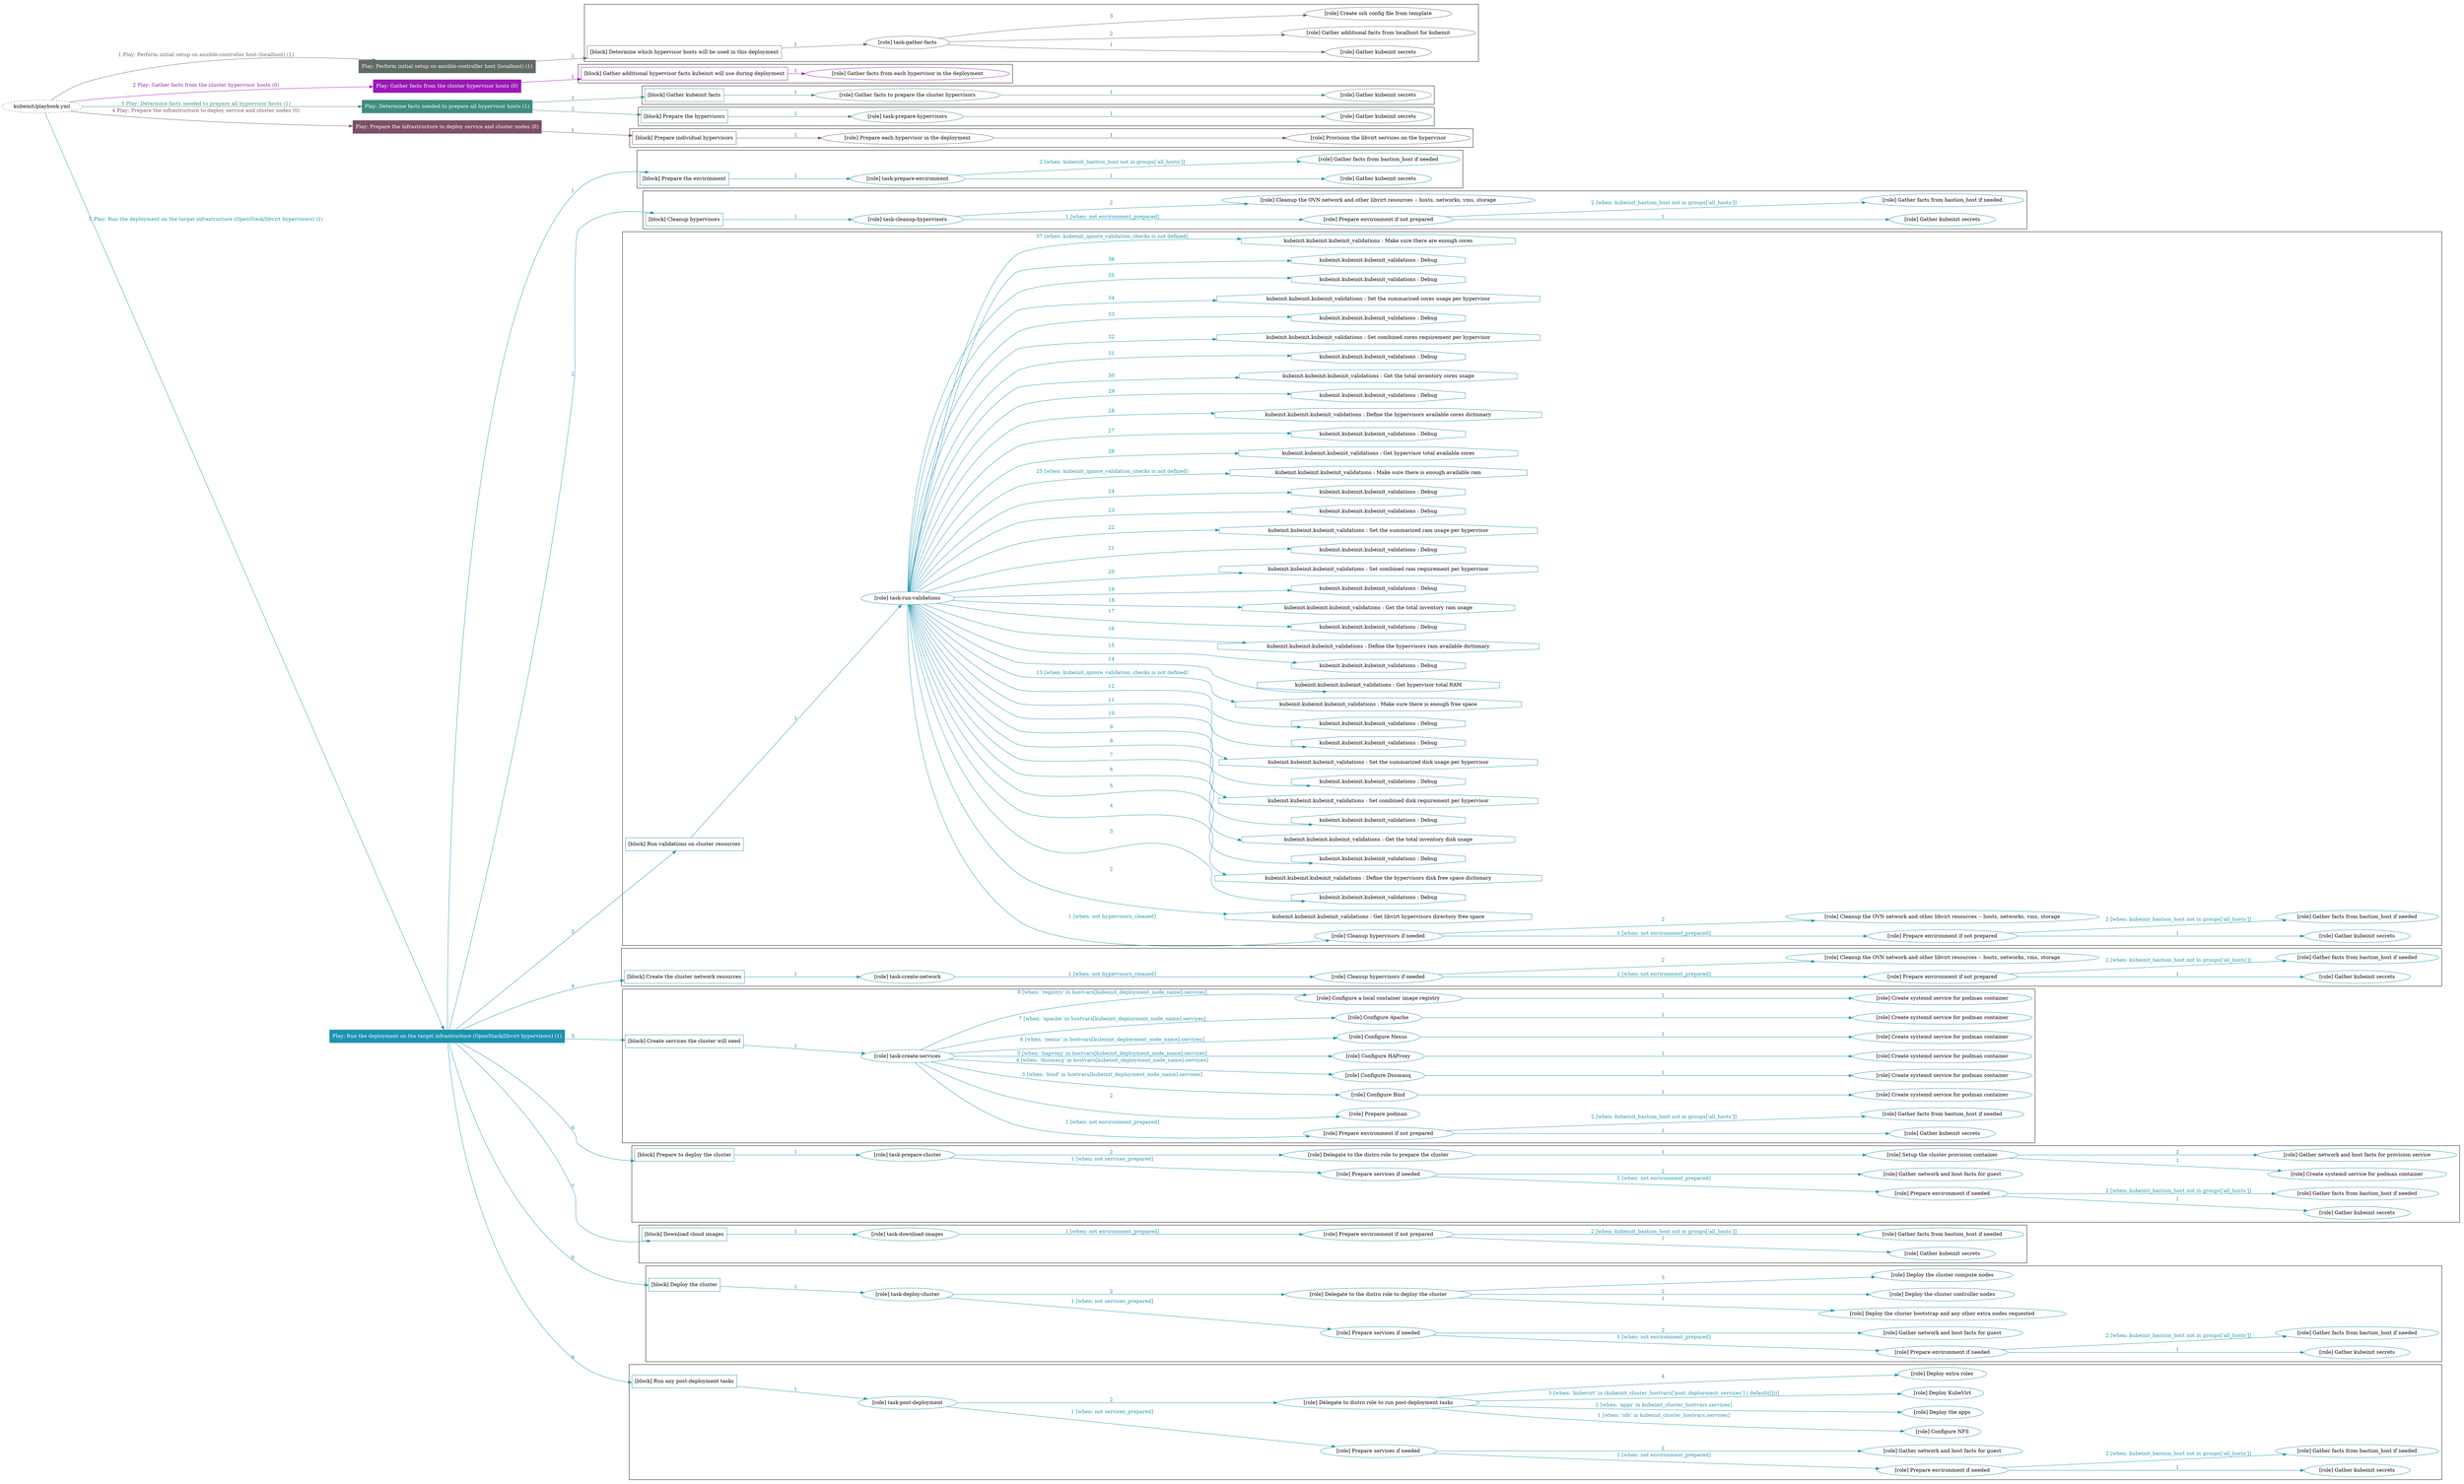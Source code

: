 digraph {
	graph [concentrate=true ordering=in rankdir=LR ratio=fill]
	edge [esep=5 sep=10]
	"kubeinit/playbook.yml" [URL="/home/runner/work/kubeinit/kubeinit/kubeinit/playbook.yml" id=playbook_971910e2 style=dotted]
	"kubeinit/playbook.yml" -> play_9f744ca4 [label="1 Play: Perform initial setup on ansible-controller host (localhost) (1)" color="#616b65" fontcolor="#616b65" id=edge_play_9f744ca4 labeltooltip="1 Play: Perform initial setup on ansible-controller host (localhost) (1)" tooltip="1 Play: Perform initial setup on ansible-controller host (localhost) (1)"]
	subgraph "Play: Perform initial setup on ansible-controller host (localhost) (1)" {
		play_9f744ca4 [label="Play: Perform initial setup on ansible-controller host (localhost) (1)" URL="/home/runner/work/kubeinit/kubeinit/kubeinit/playbook.yml" color="#616b65" fontcolor="#ffffff" id=play_9f744ca4 shape=box style=filled tooltip=localhost]
		play_9f744ca4 -> block_dea011ae [label=1 color="#616b65" fontcolor="#616b65" id=edge_block_dea011ae labeltooltip=1 tooltip=1]
		subgraph cluster_block_dea011ae {
			block_dea011ae [label="[block] Determine which hypervisor hosts will be used in this deployment" URL="/home/runner/work/kubeinit/kubeinit/kubeinit/playbook.yml" color="#616b65" id=block_dea011ae labeltooltip="Determine which hypervisor hosts will be used in this deployment" shape=box tooltip="Determine which hypervisor hosts will be used in this deployment"]
			block_dea011ae -> role_3c1241cf [label="1 " color="#616b65" fontcolor="#616b65" id=edge_role_3c1241cf labeltooltip="1 " tooltip="1 "]
			subgraph "task-gather-facts" {
				role_3c1241cf [label="[role] task-gather-facts" URL="/home/runner/work/kubeinit/kubeinit/kubeinit/playbook.yml" color="#616b65" id=role_3c1241cf tooltip="task-gather-facts"]
				role_3c1241cf -> role_b017fd78 [label="1 " color="#616b65" fontcolor="#616b65" id=edge_role_b017fd78 labeltooltip="1 " tooltip="1 "]
				subgraph "Gather kubeinit secrets" {
					role_b017fd78 [label="[role] Gather kubeinit secrets" URL="/home/runner/.ansible/collections/ansible_collections/kubeinit/kubeinit/roles/kubeinit_prepare/tasks/build_hypervisors_group.yml" color="#616b65" id=role_b017fd78 tooltip="Gather kubeinit secrets"]
				}
				role_3c1241cf -> role_c71820be [label="2 " color="#616b65" fontcolor="#616b65" id=edge_role_c71820be labeltooltip="2 " tooltip="2 "]
				subgraph "Gather additional facts from localhost for kubeinit" {
					role_c71820be [label="[role] Gather additional facts from localhost for kubeinit" URL="/home/runner/.ansible/collections/ansible_collections/kubeinit/kubeinit/roles/kubeinit_prepare/tasks/build_hypervisors_group.yml" color="#616b65" id=role_c71820be tooltip="Gather additional facts from localhost for kubeinit"]
				}
				role_3c1241cf -> role_50d0cf28 [label="3 " color="#616b65" fontcolor="#616b65" id=edge_role_50d0cf28 labeltooltip="3 " tooltip="3 "]
				subgraph "Create ssh config file from template" {
					role_50d0cf28 [label="[role] Create ssh config file from template" URL="/home/runner/.ansible/collections/ansible_collections/kubeinit/kubeinit/roles/kubeinit_prepare/tasks/build_hypervisors_group.yml" color="#616b65" id=role_50d0cf28 tooltip="Create ssh config file from template"]
				}
			}
		}
	}
	"kubeinit/playbook.yml" -> play_355290b5 [label="2 Play: Gather facts from the cluster hypervisor hosts (0)" color="#9b18b4" fontcolor="#9b18b4" id=edge_play_355290b5 labeltooltip="2 Play: Gather facts from the cluster hypervisor hosts (0)" tooltip="2 Play: Gather facts from the cluster hypervisor hosts (0)"]
	subgraph "Play: Gather facts from the cluster hypervisor hosts (0)" {
		play_355290b5 [label="Play: Gather facts from the cluster hypervisor hosts (0)" URL="/home/runner/work/kubeinit/kubeinit/kubeinit/playbook.yml" color="#9b18b4" fontcolor="#ffffff" id=play_355290b5 shape=box style=filled tooltip="Play: Gather facts from the cluster hypervisor hosts (0)"]
		play_355290b5 -> block_226b5411 [label=1 color="#9b18b4" fontcolor="#9b18b4" id=edge_block_226b5411 labeltooltip=1 tooltip=1]
		subgraph cluster_block_226b5411 {
			block_226b5411 [label="[block] Gather additional hypervisor facts kubeinit will use during deployment" URL="/home/runner/work/kubeinit/kubeinit/kubeinit/playbook.yml" color="#9b18b4" id=block_226b5411 labeltooltip="Gather additional hypervisor facts kubeinit will use during deployment" shape=box tooltip="Gather additional hypervisor facts kubeinit will use during deployment"]
			block_226b5411 -> role_116dbbf8 [label="1 " color="#9b18b4" fontcolor="#9b18b4" id=edge_role_116dbbf8 labeltooltip="1 " tooltip="1 "]
			subgraph "Gather facts from each hypervisor in the deployment" {
				role_116dbbf8 [label="[role] Gather facts from each hypervisor in the deployment" URL="/home/runner/work/kubeinit/kubeinit/kubeinit/playbook.yml" color="#9b18b4" id=role_116dbbf8 tooltip="Gather facts from each hypervisor in the deployment"]
			}
		}
	}
	"kubeinit/playbook.yml" -> play_7f86faa2 [label="3 Play: Determine facts needed to prepare all hypervisor hosts (1)" color="#408c81" fontcolor="#408c81" id=edge_play_7f86faa2 labeltooltip="3 Play: Determine facts needed to prepare all hypervisor hosts (1)" tooltip="3 Play: Determine facts needed to prepare all hypervisor hosts (1)"]
	subgraph "Play: Determine facts needed to prepare all hypervisor hosts (1)" {
		play_7f86faa2 [label="Play: Determine facts needed to prepare all hypervisor hosts (1)" URL="/home/runner/work/kubeinit/kubeinit/kubeinit/playbook.yml" color="#408c81" fontcolor="#ffffff" id=play_7f86faa2 shape=box style=filled tooltip=localhost]
		play_7f86faa2 -> block_956fb725 [label=1 color="#408c81" fontcolor="#408c81" id=edge_block_956fb725 labeltooltip=1 tooltip=1]
		subgraph cluster_block_956fb725 {
			block_956fb725 [label="[block] Gather kubeinit facts" URL="/home/runner/work/kubeinit/kubeinit/kubeinit/playbook.yml" color="#408c81" id=block_956fb725 labeltooltip="Gather kubeinit facts" shape=box tooltip="Gather kubeinit facts"]
			block_956fb725 -> role_0add8b91 [label="1 " color="#408c81" fontcolor="#408c81" id=edge_role_0add8b91 labeltooltip="1 " tooltip="1 "]
			subgraph "Gather facts to prepare the cluster hypervisors" {
				role_0add8b91 [label="[role] Gather facts to prepare the cluster hypervisors" URL="/home/runner/work/kubeinit/kubeinit/kubeinit/playbook.yml" color="#408c81" id=role_0add8b91 tooltip="Gather facts to prepare the cluster hypervisors"]
				role_0add8b91 -> role_075a7d5c [label="1 " color="#408c81" fontcolor="#408c81" id=edge_role_075a7d5c labeltooltip="1 " tooltip="1 "]
				subgraph "Gather kubeinit secrets" {
					role_075a7d5c [label="[role] Gather kubeinit secrets" URL="/home/runner/.ansible/collections/ansible_collections/kubeinit/kubeinit/roles/kubeinit_prepare/tasks/gather_kubeinit_facts.yml" color="#408c81" id=role_075a7d5c tooltip="Gather kubeinit secrets"]
				}
			}
		}
		play_7f86faa2 -> block_c7a5db1d [label=2 color="#408c81" fontcolor="#408c81" id=edge_block_c7a5db1d labeltooltip=2 tooltip=2]
		subgraph cluster_block_c7a5db1d {
			block_c7a5db1d [label="[block] Prepare the hypervisors" URL="/home/runner/work/kubeinit/kubeinit/kubeinit/playbook.yml" color="#408c81" id=block_c7a5db1d labeltooltip="Prepare the hypervisors" shape=box tooltip="Prepare the hypervisors"]
			block_c7a5db1d -> role_87c4e64c [label="1 " color="#408c81" fontcolor="#408c81" id=edge_role_87c4e64c labeltooltip="1 " tooltip="1 "]
			subgraph "task-prepare-hypervisors" {
				role_87c4e64c [label="[role] task-prepare-hypervisors" URL="/home/runner/work/kubeinit/kubeinit/kubeinit/playbook.yml" color="#408c81" id=role_87c4e64c tooltip="task-prepare-hypervisors"]
				role_87c4e64c -> role_22c9defc [label="1 " color="#408c81" fontcolor="#408c81" id=edge_role_22c9defc labeltooltip="1 " tooltip="1 "]
				subgraph "Gather kubeinit secrets" {
					role_22c9defc [label="[role] Gather kubeinit secrets" URL="/home/runner/.ansible/collections/ansible_collections/kubeinit/kubeinit/roles/kubeinit_prepare/tasks/gather_kubeinit_facts.yml" color="#408c81" id=role_22c9defc tooltip="Gather kubeinit secrets"]
				}
			}
		}
	}
	"kubeinit/playbook.yml" -> play_8d39627d [label="4 Play: Prepare the infrastructure to deploy service and cluster nodes (0)" color="#7d4f66" fontcolor="#7d4f66" id=edge_play_8d39627d labeltooltip="4 Play: Prepare the infrastructure to deploy service and cluster nodes (0)" tooltip="4 Play: Prepare the infrastructure to deploy service and cluster nodes (0)"]
	subgraph "Play: Prepare the infrastructure to deploy service and cluster nodes (0)" {
		play_8d39627d [label="Play: Prepare the infrastructure to deploy service and cluster nodes (0)" URL="/home/runner/work/kubeinit/kubeinit/kubeinit/playbook.yml" color="#7d4f66" fontcolor="#ffffff" id=play_8d39627d shape=box style=filled tooltip="Play: Prepare the infrastructure to deploy service and cluster nodes (0)"]
		play_8d39627d -> block_af4c6fa8 [label=1 color="#7d4f66" fontcolor="#7d4f66" id=edge_block_af4c6fa8 labeltooltip=1 tooltip=1]
		subgraph cluster_block_af4c6fa8 {
			block_af4c6fa8 [label="[block] Prepare individual hypervisors" URL="/home/runner/work/kubeinit/kubeinit/kubeinit/playbook.yml" color="#7d4f66" id=block_af4c6fa8 labeltooltip="Prepare individual hypervisors" shape=box tooltip="Prepare individual hypervisors"]
			block_af4c6fa8 -> role_40fb2cfb [label="1 " color="#7d4f66" fontcolor="#7d4f66" id=edge_role_40fb2cfb labeltooltip="1 " tooltip="1 "]
			subgraph "Prepare each hypervisor in the deployment" {
				role_40fb2cfb [label="[role] Prepare each hypervisor in the deployment" URL="/home/runner/work/kubeinit/kubeinit/kubeinit/playbook.yml" color="#7d4f66" id=role_40fb2cfb tooltip="Prepare each hypervisor in the deployment"]
				role_40fb2cfb -> role_057847b6 [label="1 " color="#7d4f66" fontcolor="#7d4f66" id=edge_role_057847b6 labeltooltip="1 " tooltip="1 "]
				subgraph "Provision the libvirt services on the hypervisor" {
					role_057847b6 [label="[role] Provision the libvirt services on the hypervisor" URL="/home/runner/.ansible/collections/ansible_collections/kubeinit/kubeinit/roles/kubeinit_prepare/tasks/prepare_hypervisor.yml" color="#7d4f66" id=role_057847b6 tooltip="Provision the libvirt services on the hypervisor"]
				}
			}
		}
	}
	"kubeinit/playbook.yml" -> play_e654eb46 [label="5 Play: Run the deployment on the target infrastructure (OpenStack/libvirt hypervisors) (1)" color="#1d93af" fontcolor="#1d93af" id=edge_play_e654eb46 labeltooltip="5 Play: Run the deployment on the target infrastructure (OpenStack/libvirt hypervisors) (1)" tooltip="5 Play: Run the deployment on the target infrastructure (OpenStack/libvirt hypervisors) (1)"]
	subgraph "Play: Run the deployment on the target infrastructure (OpenStack/libvirt hypervisors) (1)" {
		play_e654eb46 [label="Play: Run the deployment on the target infrastructure (OpenStack/libvirt hypervisors) (1)" URL="/home/runner/work/kubeinit/kubeinit/kubeinit/playbook.yml" color="#1d93af" fontcolor="#ffffff" id=play_e654eb46 shape=box style=filled tooltip=localhost]
		play_e654eb46 -> block_99af42b8 [label=1 color="#1d93af" fontcolor="#1d93af" id=edge_block_99af42b8 labeltooltip=1 tooltip=1]
		subgraph cluster_block_99af42b8 {
			block_99af42b8 [label="[block] Prepare the environment" URL="/home/runner/work/kubeinit/kubeinit/kubeinit/playbook.yml" color="#1d93af" id=block_99af42b8 labeltooltip="Prepare the environment" shape=box tooltip="Prepare the environment"]
			block_99af42b8 -> role_9234f3ea [label="1 " color="#1d93af" fontcolor="#1d93af" id=edge_role_9234f3ea labeltooltip="1 " tooltip="1 "]
			subgraph "task-prepare-environment" {
				role_9234f3ea [label="[role] task-prepare-environment" URL="/home/runner/work/kubeinit/kubeinit/kubeinit/playbook.yml" color="#1d93af" id=role_9234f3ea tooltip="task-prepare-environment"]
				role_9234f3ea -> role_4f71eb3b [label="1 " color="#1d93af" fontcolor="#1d93af" id=edge_role_4f71eb3b labeltooltip="1 " tooltip="1 "]
				subgraph "Gather kubeinit secrets" {
					role_4f71eb3b [label="[role] Gather kubeinit secrets" URL="/home/runner/.ansible/collections/ansible_collections/kubeinit/kubeinit/roles/kubeinit_prepare/tasks/gather_kubeinit_facts.yml" color="#1d93af" id=role_4f71eb3b tooltip="Gather kubeinit secrets"]
				}
				role_9234f3ea -> role_88430919 [label="2 [when: kubeinit_bastion_host not in groups['all_hosts']]" color="#1d93af" fontcolor="#1d93af" id=edge_role_88430919 labeltooltip="2 [when: kubeinit_bastion_host not in groups['all_hosts']]" tooltip="2 [when: kubeinit_bastion_host not in groups['all_hosts']]"]
				subgraph "Gather facts from bastion_host if needed" {
					role_88430919 [label="[role] Gather facts from bastion_host if needed" URL="/home/runner/.ansible/collections/ansible_collections/kubeinit/kubeinit/roles/kubeinit_prepare/tasks/main.yml" color="#1d93af" id=role_88430919 tooltip="Gather facts from bastion_host if needed"]
				}
			}
		}
		play_e654eb46 -> block_5394e2a5 [label=2 color="#1d93af" fontcolor="#1d93af" id=edge_block_5394e2a5 labeltooltip=2 tooltip=2]
		subgraph cluster_block_5394e2a5 {
			block_5394e2a5 [label="[block] Cleanup hypervisors" URL="/home/runner/work/kubeinit/kubeinit/kubeinit/playbook.yml" color="#1d93af" id=block_5394e2a5 labeltooltip="Cleanup hypervisors" shape=box tooltip="Cleanup hypervisors"]
			block_5394e2a5 -> role_c078bf52 [label="1 " color="#1d93af" fontcolor="#1d93af" id=edge_role_c078bf52 labeltooltip="1 " tooltip="1 "]
			subgraph "task-cleanup-hypervisors" {
				role_c078bf52 [label="[role] task-cleanup-hypervisors" URL="/home/runner/work/kubeinit/kubeinit/kubeinit/playbook.yml" color="#1d93af" id=role_c078bf52 tooltip="task-cleanup-hypervisors"]
				role_c078bf52 -> role_49fa8ac7 [label="1 [when: not environment_prepared]" color="#1d93af" fontcolor="#1d93af" id=edge_role_49fa8ac7 labeltooltip="1 [when: not environment_prepared]" tooltip="1 [when: not environment_prepared]"]
				subgraph "Prepare environment if not prepared" {
					role_49fa8ac7 [label="[role] Prepare environment if not prepared" URL="/home/runner/.ansible/collections/ansible_collections/kubeinit/kubeinit/roles/kubeinit_libvirt/tasks/cleanup_hypervisors.yml" color="#1d93af" id=role_49fa8ac7 tooltip="Prepare environment if not prepared"]
					role_49fa8ac7 -> role_d9f81540 [label="1 " color="#1d93af" fontcolor="#1d93af" id=edge_role_d9f81540 labeltooltip="1 " tooltip="1 "]
					subgraph "Gather kubeinit secrets" {
						role_d9f81540 [label="[role] Gather kubeinit secrets" URL="/home/runner/.ansible/collections/ansible_collections/kubeinit/kubeinit/roles/kubeinit_prepare/tasks/gather_kubeinit_facts.yml" color="#1d93af" id=role_d9f81540 tooltip="Gather kubeinit secrets"]
					}
					role_49fa8ac7 -> role_03c59b72 [label="2 [when: kubeinit_bastion_host not in groups['all_hosts']]" color="#1d93af" fontcolor="#1d93af" id=edge_role_03c59b72 labeltooltip="2 [when: kubeinit_bastion_host not in groups['all_hosts']]" tooltip="2 [when: kubeinit_bastion_host not in groups['all_hosts']]"]
					subgraph "Gather facts from bastion_host if needed" {
						role_03c59b72 [label="[role] Gather facts from bastion_host if needed" URL="/home/runner/.ansible/collections/ansible_collections/kubeinit/kubeinit/roles/kubeinit_prepare/tasks/main.yml" color="#1d93af" id=role_03c59b72 tooltip="Gather facts from bastion_host if needed"]
					}
				}
				role_c078bf52 -> role_2171ac2f [label="2 " color="#1d93af" fontcolor="#1d93af" id=edge_role_2171ac2f labeltooltip="2 " tooltip="2 "]
				subgraph "Cleanup the OVN network and other libvirt resources -- hosts, networks, vms, storage" {
					role_2171ac2f [label="[role] Cleanup the OVN network and other libvirt resources -- hosts, networks, vms, storage" URL="/home/runner/.ansible/collections/ansible_collections/kubeinit/kubeinit/roles/kubeinit_libvirt/tasks/cleanup_hypervisors.yml" color="#1d93af" id=role_2171ac2f tooltip="Cleanup the OVN network and other libvirt resources -- hosts, networks, vms, storage"]
				}
			}
		}
		play_e654eb46 -> block_38b7f2a6 [label=3 color="#1d93af" fontcolor="#1d93af" id=edge_block_38b7f2a6 labeltooltip=3 tooltip=3]
		subgraph cluster_block_38b7f2a6 {
			block_38b7f2a6 [label="[block] Run validations on cluster resources" URL="/home/runner/work/kubeinit/kubeinit/kubeinit/playbook.yml" color="#1d93af" id=block_38b7f2a6 labeltooltip="Run validations on cluster resources" shape=box tooltip="Run validations on cluster resources"]
			block_38b7f2a6 -> role_ac0438de [label="1 " color="#1d93af" fontcolor="#1d93af" id=edge_role_ac0438de labeltooltip="1 " tooltip="1 "]
			subgraph "task-run-validations" {
				role_ac0438de [label="[role] task-run-validations" URL="/home/runner/work/kubeinit/kubeinit/kubeinit/playbook.yml" color="#1d93af" id=role_ac0438de tooltip="task-run-validations"]
				role_ac0438de -> role_a5c81bff [label="1 [when: not hypervisors_cleaned]" color="#1d93af" fontcolor="#1d93af" id=edge_role_a5c81bff labeltooltip="1 [when: not hypervisors_cleaned]" tooltip="1 [when: not hypervisors_cleaned]"]
				subgraph "Cleanup hypervisors if needed" {
					role_a5c81bff [label="[role] Cleanup hypervisors if needed" URL="/home/runner/.ansible/collections/ansible_collections/kubeinit/kubeinit/roles/kubeinit_validations/tasks/main.yml" color="#1d93af" id=role_a5c81bff tooltip="Cleanup hypervisors if needed"]
					role_a5c81bff -> role_af2a8354 [label="1 [when: not environment_prepared]" color="#1d93af" fontcolor="#1d93af" id=edge_role_af2a8354 labeltooltip="1 [when: not environment_prepared]" tooltip="1 [when: not environment_prepared]"]
					subgraph "Prepare environment if not prepared" {
						role_af2a8354 [label="[role] Prepare environment if not prepared" URL="/home/runner/.ansible/collections/ansible_collections/kubeinit/kubeinit/roles/kubeinit_libvirt/tasks/cleanup_hypervisors.yml" color="#1d93af" id=role_af2a8354 tooltip="Prepare environment if not prepared"]
						role_af2a8354 -> role_44871829 [label="1 " color="#1d93af" fontcolor="#1d93af" id=edge_role_44871829 labeltooltip="1 " tooltip="1 "]
						subgraph "Gather kubeinit secrets" {
							role_44871829 [label="[role] Gather kubeinit secrets" URL="/home/runner/.ansible/collections/ansible_collections/kubeinit/kubeinit/roles/kubeinit_prepare/tasks/gather_kubeinit_facts.yml" color="#1d93af" id=role_44871829 tooltip="Gather kubeinit secrets"]
						}
						role_af2a8354 -> role_06be380e [label="2 [when: kubeinit_bastion_host not in groups['all_hosts']]" color="#1d93af" fontcolor="#1d93af" id=edge_role_06be380e labeltooltip="2 [when: kubeinit_bastion_host not in groups['all_hosts']]" tooltip="2 [when: kubeinit_bastion_host not in groups['all_hosts']]"]
						subgraph "Gather facts from bastion_host if needed" {
							role_06be380e [label="[role] Gather facts from bastion_host if needed" URL="/home/runner/.ansible/collections/ansible_collections/kubeinit/kubeinit/roles/kubeinit_prepare/tasks/main.yml" color="#1d93af" id=role_06be380e tooltip="Gather facts from bastion_host if needed"]
						}
					}
					role_a5c81bff -> role_871b4a11 [label="2 " color="#1d93af" fontcolor="#1d93af" id=edge_role_871b4a11 labeltooltip="2 " tooltip="2 "]
					subgraph "Cleanup the OVN network and other libvirt resources -- hosts, networks, vms, storage" {
						role_871b4a11 [label="[role] Cleanup the OVN network and other libvirt resources -- hosts, networks, vms, storage" URL="/home/runner/.ansible/collections/ansible_collections/kubeinit/kubeinit/roles/kubeinit_libvirt/tasks/cleanup_hypervisors.yml" color="#1d93af" id=role_871b4a11 tooltip="Cleanup the OVN network and other libvirt resources -- hosts, networks, vms, storage"]
					}
				}
				task_26871525 [label="kubeinit.kubeinit.kubeinit_validations : Get libvirt hypervisors directory free space" URL="/home/runner/.ansible/collections/ansible_collections/kubeinit/kubeinit/roles/kubeinit_validations/tasks/10_libvirt_free_space.yml" color="#1d93af" id=task_26871525 shape=octagon tooltip="kubeinit.kubeinit.kubeinit_validations : Get libvirt hypervisors directory free space"]
				role_ac0438de -> task_26871525 [label="2 " color="#1d93af" fontcolor="#1d93af" id=edge_task_26871525 labeltooltip="2 " tooltip="2 "]
				task_28dc6609 [label="kubeinit.kubeinit.kubeinit_validations : Debug" URL="/home/runner/.ansible/collections/ansible_collections/kubeinit/kubeinit/roles/kubeinit_validations/tasks/10_libvirt_free_space.yml" color="#1d93af" id=task_28dc6609 shape=octagon tooltip="kubeinit.kubeinit.kubeinit_validations : Debug"]
				role_ac0438de -> task_28dc6609 [label="3 " color="#1d93af" fontcolor="#1d93af" id=edge_task_28dc6609 labeltooltip="3 " tooltip="3 "]
				task_1f42707b [label="kubeinit.kubeinit.kubeinit_validations : Define the hypervisors disk free space dictionary" URL="/home/runner/.ansible/collections/ansible_collections/kubeinit/kubeinit/roles/kubeinit_validations/tasks/10_libvirt_free_space.yml" color="#1d93af" id=task_1f42707b shape=octagon tooltip="kubeinit.kubeinit.kubeinit_validations : Define the hypervisors disk free space dictionary"]
				role_ac0438de -> task_1f42707b [label="4 " color="#1d93af" fontcolor="#1d93af" id=edge_task_1f42707b labeltooltip="4 " tooltip="4 "]
				task_bd417d05 [label="kubeinit.kubeinit.kubeinit_validations : Debug" URL="/home/runner/.ansible/collections/ansible_collections/kubeinit/kubeinit/roles/kubeinit_validations/tasks/10_libvirt_free_space.yml" color="#1d93af" id=task_bd417d05 shape=octagon tooltip="kubeinit.kubeinit.kubeinit_validations : Debug"]
				role_ac0438de -> task_bd417d05 [label="5 " color="#1d93af" fontcolor="#1d93af" id=edge_task_bd417d05 labeltooltip="5 " tooltip="5 "]
				task_3c77c1d6 [label="kubeinit.kubeinit.kubeinit_validations : Get the total inventory disk usage" URL="/home/runner/.ansible/collections/ansible_collections/kubeinit/kubeinit/roles/kubeinit_validations/tasks/10_libvirt_free_space.yml" color="#1d93af" id=task_3c77c1d6 shape=octagon tooltip="kubeinit.kubeinit.kubeinit_validations : Get the total inventory disk usage"]
				role_ac0438de -> task_3c77c1d6 [label="6 " color="#1d93af" fontcolor="#1d93af" id=edge_task_3c77c1d6 labeltooltip="6 " tooltip="6 "]
				task_1407103d [label="kubeinit.kubeinit.kubeinit_validations : Debug" URL="/home/runner/.ansible/collections/ansible_collections/kubeinit/kubeinit/roles/kubeinit_validations/tasks/10_libvirt_free_space.yml" color="#1d93af" id=task_1407103d shape=octagon tooltip="kubeinit.kubeinit.kubeinit_validations : Debug"]
				role_ac0438de -> task_1407103d [label="7 " color="#1d93af" fontcolor="#1d93af" id=edge_task_1407103d labeltooltip="7 " tooltip="7 "]
				task_4144d38b [label="kubeinit.kubeinit.kubeinit_validations : Set combined disk requirement per hypervisor" URL="/home/runner/.ansible/collections/ansible_collections/kubeinit/kubeinit/roles/kubeinit_validations/tasks/10_libvirt_free_space.yml" color="#1d93af" id=task_4144d38b shape=octagon tooltip="kubeinit.kubeinit.kubeinit_validations : Set combined disk requirement per hypervisor"]
				role_ac0438de -> task_4144d38b [label="8 " color="#1d93af" fontcolor="#1d93af" id=edge_task_4144d38b labeltooltip="8 " tooltip="8 "]
				task_b4576a55 [label="kubeinit.kubeinit.kubeinit_validations : Debug" URL="/home/runner/.ansible/collections/ansible_collections/kubeinit/kubeinit/roles/kubeinit_validations/tasks/10_libvirt_free_space.yml" color="#1d93af" id=task_b4576a55 shape=octagon tooltip="kubeinit.kubeinit.kubeinit_validations : Debug"]
				role_ac0438de -> task_b4576a55 [label="9 " color="#1d93af" fontcolor="#1d93af" id=edge_task_b4576a55 labeltooltip="9 " tooltip="9 "]
				task_f8ef5c9a [label="kubeinit.kubeinit.kubeinit_validations : Set the summarized disk usage per hypervisor" URL="/home/runner/.ansible/collections/ansible_collections/kubeinit/kubeinit/roles/kubeinit_validations/tasks/10_libvirt_free_space.yml" color="#1d93af" id=task_f8ef5c9a shape=octagon tooltip="kubeinit.kubeinit.kubeinit_validations : Set the summarized disk usage per hypervisor"]
				role_ac0438de -> task_f8ef5c9a [label="10 " color="#1d93af" fontcolor="#1d93af" id=edge_task_f8ef5c9a labeltooltip="10 " tooltip="10 "]
				task_053948bd [label="kubeinit.kubeinit.kubeinit_validations : Debug" URL="/home/runner/.ansible/collections/ansible_collections/kubeinit/kubeinit/roles/kubeinit_validations/tasks/10_libvirt_free_space.yml" color="#1d93af" id=task_053948bd shape=octagon tooltip="kubeinit.kubeinit.kubeinit_validations : Debug"]
				role_ac0438de -> task_053948bd [label="11 " color="#1d93af" fontcolor="#1d93af" id=edge_task_053948bd labeltooltip="11 " tooltip="11 "]
				task_45915aad [label="kubeinit.kubeinit.kubeinit_validations : Debug" URL="/home/runner/.ansible/collections/ansible_collections/kubeinit/kubeinit/roles/kubeinit_validations/tasks/10_libvirt_free_space.yml" color="#1d93af" id=task_45915aad shape=octagon tooltip="kubeinit.kubeinit.kubeinit_validations : Debug"]
				role_ac0438de -> task_45915aad [label="12 " color="#1d93af" fontcolor="#1d93af" id=edge_task_45915aad labeltooltip="12 " tooltip="12 "]
				task_4d19c6a7 [label="kubeinit.kubeinit.kubeinit_validations : Make sure there is enough free space" URL="/home/runner/.ansible/collections/ansible_collections/kubeinit/kubeinit/roles/kubeinit_validations/tasks/10_libvirt_free_space.yml" color="#1d93af" id=task_4d19c6a7 shape=octagon tooltip="kubeinit.kubeinit.kubeinit_validations : Make sure there is enough free space"]
				role_ac0438de -> task_4d19c6a7 [label="13 [when: kubeinit_ignore_validation_checks is not defined]" color="#1d93af" fontcolor="#1d93af" id=edge_task_4d19c6a7 labeltooltip="13 [when: kubeinit_ignore_validation_checks is not defined]" tooltip="13 [when: kubeinit_ignore_validation_checks is not defined]"]
				task_52aa259b [label="kubeinit.kubeinit.kubeinit_validations : Get hypervisor total RAM" URL="/home/runner/.ansible/collections/ansible_collections/kubeinit/kubeinit/roles/kubeinit_validations/tasks/20_libvirt_available_ram.yml" color="#1d93af" id=task_52aa259b shape=octagon tooltip="kubeinit.kubeinit.kubeinit_validations : Get hypervisor total RAM"]
				role_ac0438de -> task_52aa259b [label="14 " color="#1d93af" fontcolor="#1d93af" id=edge_task_52aa259b labeltooltip="14 " tooltip="14 "]
				task_86e334ca [label="kubeinit.kubeinit.kubeinit_validations : Debug" URL="/home/runner/.ansible/collections/ansible_collections/kubeinit/kubeinit/roles/kubeinit_validations/tasks/20_libvirt_available_ram.yml" color="#1d93af" id=task_86e334ca shape=octagon tooltip="kubeinit.kubeinit.kubeinit_validations : Debug"]
				role_ac0438de -> task_86e334ca [label="15 " color="#1d93af" fontcolor="#1d93af" id=edge_task_86e334ca labeltooltip="15 " tooltip="15 "]
				task_ed01c97e [label="kubeinit.kubeinit.kubeinit_validations : Define the hypervisors ram available dictionary" URL="/home/runner/.ansible/collections/ansible_collections/kubeinit/kubeinit/roles/kubeinit_validations/tasks/20_libvirt_available_ram.yml" color="#1d93af" id=task_ed01c97e shape=octagon tooltip="kubeinit.kubeinit.kubeinit_validations : Define the hypervisors ram available dictionary"]
				role_ac0438de -> task_ed01c97e [label="16 " color="#1d93af" fontcolor="#1d93af" id=edge_task_ed01c97e labeltooltip="16 " tooltip="16 "]
				task_f4e591d9 [label="kubeinit.kubeinit.kubeinit_validations : Debug" URL="/home/runner/.ansible/collections/ansible_collections/kubeinit/kubeinit/roles/kubeinit_validations/tasks/20_libvirt_available_ram.yml" color="#1d93af" id=task_f4e591d9 shape=octagon tooltip="kubeinit.kubeinit.kubeinit_validations : Debug"]
				role_ac0438de -> task_f4e591d9 [label="17 " color="#1d93af" fontcolor="#1d93af" id=edge_task_f4e591d9 labeltooltip="17 " tooltip="17 "]
				task_cce18ded [label="kubeinit.kubeinit.kubeinit_validations : Get the total inventory ram usage" URL="/home/runner/.ansible/collections/ansible_collections/kubeinit/kubeinit/roles/kubeinit_validations/tasks/20_libvirt_available_ram.yml" color="#1d93af" id=task_cce18ded shape=octagon tooltip="kubeinit.kubeinit.kubeinit_validations : Get the total inventory ram usage"]
				role_ac0438de -> task_cce18ded [label="18 " color="#1d93af" fontcolor="#1d93af" id=edge_task_cce18ded labeltooltip="18 " tooltip="18 "]
				task_699f4c21 [label="kubeinit.kubeinit.kubeinit_validations : Debug" URL="/home/runner/.ansible/collections/ansible_collections/kubeinit/kubeinit/roles/kubeinit_validations/tasks/20_libvirt_available_ram.yml" color="#1d93af" id=task_699f4c21 shape=octagon tooltip="kubeinit.kubeinit.kubeinit_validations : Debug"]
				role_ac0438de -> task_699f4c21 [label="19 " color="#1d93af" fontcolor="#1d93af" id=edge_task_699f4c21 labeltooltip="19 " tooltip="19 "]
				task_16cce03d [label="kubeinit.kubeinit.kubeinit_validations : Set combined ram requirement per hypervisor" URL="/home/runner/.ansible/collections/ansible_collections/kubeinit/kubeinit/roles/kubeinit_validations/tasks/20_libvirt_available_ram.yml" color="#1d93af" id=task_16cce03d shape=octagon tooltip="kubeinit.kubeinit.kubeinit_validations : Set combined ram requirement per hypervisor"]
				role_ac0438de -> task_16cce03d [label="20 " color="#1d93af" fontcolor="#1d93af" id=edge_task_16cce03d labeltooltip="20 " tooltip="20 "]
				task_f2b3f841 [label="kubeinit.kubeinit.kubeinit_validations : Debug" URL="/home/runner/.ansible/collections/ansible_collections/kubeinit/kubeinit/roles/kubeinit_validations/tasks/20_libvirt_available_ram.yml" color="#1d93af" id=task_f2b3f841 shape=octagon tooltip="kubeinit.kubeinit.kubeinit_validations : Debug"]
				role_ac0438de -> task_f2b3f841 [label="21 " color="#1d93af" fontcolor="#1d93af" id=edge_task_f2b3f841 labeltooltip="21 " tooltip="21 "]
				task_3e596e80 [label="kubeinit.kubeinit.kubeinit_validations : Set the summarized ram usage per hypervisor" URL="/home/runner/.ansible/collections/ansible_collections/kubeinit/kubeinit/roles/kubeinit_validations/tasks/20_libvirt_available_ram.yml" color="#1d93af" id=task_3e596e80 shape=octagon tooltip="kubeinit.kubeinit.kubeinit_validations : Set the summarized ram usage per hypervisor"]
				role_ac0438de -> task_3e596e80 [label="22 " color="#1d93af" fontcolor="#1d93af" id=edge_task_3e596e80 labeltooltip="22 " tooltip="22 "]
				task_f953595a [label="kubeinit.kubeinit.kubeinit_validations : Debug" URL="/home/runner/.ansible/collections/ansible_collections/kubeinit/kubeinit/roles/kubeinit_validations/tasks/20_libvirt_available_ram.yml" color="#1d93af" id=task_f953595a shape=octagon tooltip="kubeinit.kubeinit.kubeinit_validations : Debug"]
				role_ac0438de -> task_f953595a [label="23 " color="#1d93af" fontcolor="#1d93af" id=edge_task_f953595a labeltooltip="23 " tooltip="23 "]
				task_fe710947 [label="kubeinit.kubeinit.kubeinit_validations : Debug" URL="/home/runner/.ansible/collections/ansible_collections/kubeinit/kubeinit/roles/kubeinit_validations/tasks/20_libvirt_available_ram.yml" color="#1d93af" id=task_fe710947 shape=octagon tooltip="kubeinit.kubeinit.kubeinit_validations : Debug"]
				role_ac0438de -> task_fe710947 [label="24 " color="#1d93af" fontcolor="#1d93af" id=edge_task_fe710947 labeltooltip="24 " tooltip="24 "]
				task_84d49a80 [label="kubeinit.kubeinit.kubeinit_validations : Make sure there is enough available ram" URL="/home/runner/.ansible/collections/ansible_collections/kubeinit/kubeinit/roles/kubeinit_validations/tasks/20_libvirt_available_ram.yml" color="#1d93af" id=task_84d49a80 shape=octagon tooltip="kubeinit.kubeinit.kubeinit_validations : Make sure there is enough available ram"]
				role_ac0438de -> task_84d49a80 [label="25 [when: kubeinit_ignore_validation_checks is not defined]" color="#1d93af" fontcolor="#1d93af" id=edge_task_84d49a80 labeltooltip="25 [when: kubeinit_ignore_validation_checks is not defined]" tooltip="25 [when: kubeinit_ignore_validation_checks is not defined]"]
				task_ad21b3b0 [label="kubeinit.kubeinit.kubeinit_validations : Get hypervisor total available cores" URL="/home/runner/.ansible/collections/ansible_collections/kubeinit/kubeinit/roles/kubeinit_validations/tasks/30_libvirt_check_cpu_cores.yml" color="#1d93af" id=task_ad21b3b0 shape=octagon tooltip="kubeinit.kubeinit.kubeinit_validations : Get hypervisor total available cores"]
				role_ac0438de -> task_ad21b3b0 [label="26 " color="#1d93af" fontcolor="#1d93af" id=edge_task_ad21b3b0 labeltooltip="26 " tooltip="26 "]
				task_33279e2d [label="kubeinit.kubeinit.kubeinit_validations : Debug" URL="/home/runner/.ansible/collections/ansible_collections/kubeinit/kubeinit/roles/kubeinit_validations/tasks/30_libvirt_check_cpu_cores.yml" color="#1d93af" id=task_33279e2d shape=octagon tooltip="kubeinit.kubeinit.kubeinit_validations : Debug"]
				role_ac0438de -> task_33279e2d [label="27 " color="#1d93af" fontcolor="#1d93af" id=edge_task_33279e2d labeltooltip="27 " tooltip="27 "]
				task_439cf3f8 [label="kubeinit.kubeinit.kubeinit_validations : Define the hypervisors available cores dictionary" URL="/home/runner/.ansible/collections/ansible_collections/kubeinit/kubeinit/roles/kubeinit_validations/tasks/30_libvirt_check_cpu_cores.yml" color="#1d93af" id=task_439cf3f8 shape=octagon tooltip="kubeinit.kubeinit.kubeinit_validations : Define the hypervisors available cores dictionary"]
				role_ac0438de -> task_439cf3f8 [label="28 " color="#1d93af" fontcolor="#1d93af" id=edge_task_439cf3f8 labeltooltip="28 " tooltip="28 "]
				task_1dec351f [label="kubeinit.kubeinit.kubeinit_validations : Debug" URL="/home/runner/.ansible/collections/ansible_collections/kubeinit/kubeinit/roles/kubeinit_validations/tasks/30_libvirt_check_cpu_cores.yml" color="#1d93af" id=task_1dec351f shape=octagon tooltip="kubeinit.kubeinit.kubeinit_validations : Debug"]
				role_ac0438de -> task_1dec351f [label="29 " color="#1d93af" fontcolor="#1d93af" id=edge_task_1dec351f labeltooltip="29 " tooltip="29 "]
				task_3365aefc [label="kubeinit.kubeinit.kubeinit_validations : Get the total inventory cores usage" URL="/home/runner/.ansible/collections/ansible_collections/kubeinit/kubeinit/roles/kubeinit_validations/tasks/30_libvirt_check_cpu_cores.yml" color="#1d93af" id=task_3365aefc shape=octagon tooltip="kubeinit.kubeinit.kubeinit_validations : Get the total inventory cores usage"]
				role_ac0438de -> task_3365aefc [label="30 " color="#1d93af" fontcolor="#1d93af" id=edge_task_3365aefc labeltooltip="30 " tooltip="30 "]
				task_81b44df7 [label="kubeinit.kubeinit.kubeinit_validations : Debug" URL="/home/runner/.ansible/collections/ansible_collections/kubeinit/kubeinit/roles/kubeinit_validations/tasks/30_libvirt_check_cpu_cores.yml" color="#1d93af" id=task_81b44df7 shape=octagon tooltip="kubeinit.kubeinit.kubeinit_validations : Debug"]
				role_ac0438de -> task_81b44df7 [label="31 " color="#1d93af" fontcolor="#1d93af" id=edge_task_81b44df7 labeltooltip="31 " tooltip="31 "]
				task_2086254c [label="kubeinit.kubeinit.kubeinit_validations : Set combined cores requirement per hypervisor" URL="/home/runner/.ansible/collections/ansible_collections/kubeinit/kubeinit/roles/kubeinit_validations/tasks/30_libvirt_check_cpu_cores.yml" color="#1d93af" id=task_2086254c shape=octagon tooltip="kubeinit.kubeinit.kubeinit_validations : Set combined cores requirement per hypervisor"]
				role_ac0438de -> task_2086254c [label="32 " color="#1d93af" fontcolor="#1d93af" id=edge_task_2086254c labeltooltip="32 " tooltip="32 "]
				task_1f616284 [label="kubeinit.kubeinit.kubeinit_validations : Debug" URL="/home/runner/.ansible/collections/ansible_collections/kubeinit/kubeinit/roles/kubeinit_validations/tasks/30_libvirt_check_cpu_cores.yml" color="#1d93af" id=task_1f616284 shape=octagon tooltip="kubeinit.kubeinit.kubeinit_validations : Debug"]
				role_ac0438de -> task_1f616284 [label="33 " color="#1d93af" fontcolor="#1d93af" id=edge_task_1f616284 labeltooltip="33 " tooltip="33 "]
				task_cc05618e [label="kubeinit.kubeinit.kubeinit_validations : Set the summarized cores usage per hypervisor" URL="/home/runner/.ansible/collections/ansible_collections/kubeinit/kubeinit/roles/kubeinit_validations/tasks/30_libvirt_check_cpu_cores.yml" color="#1d93af" id=task_cc05618e shape=octagon tooltip="kubeinit.kubeinit.kubeinit_validations : Set the summarized cores usage per hypervisor"]
				role_ac0438de -> task_cc05618e [label="34 " color="#1d93af" fontcolor="#1d93af" id=edge_task_cc05618e labeltooltip="34 " tooltip="34 "]
				task_104168ef [label="kubeinit.kubeinit.kubeinit_validations : Debug" URL="/home/runner/.ansible/collections/ansible_collections/kubeinit/kubeinit/roles/kubeinit_validations/tasks/30_libvirt_check_cpu_cores.yml" color="#1d93af" id=task_104168ef shape=octagon tooltip="kubeinit.kubeinit.kubeinit_validations : Debug"]
				role_ac0438de -> task_104168ef [label="35 " color="#1d93af" fontcolor="#1d93af" id=edge_task_104168ef labeltooltip="35 " tooltip="35 "]
				task_7e0fbd17 [label="kubeinit.kubeinit.kubeinit_validations : Debug" URL="/home/runner/.ansible/collections/ansible_collections/kubeinit/kubeinit/roles/kubeinit_validations/tasks/30_libvirt_check_cpu_cores.yml" color="#1d93af" id=task_7e0fbd17 shape=octagon tooltip="kubeinit.kubeinit.kubeinit_validations : Debug"]
				role_ac0438de -> task_7e0fbd17 [label="36 " color="#1d93af" fontcolor="#1d93af" id=edge_task_7e0fbd17 labeltooltip="36 " tooltip="36 "]
				task_534b8cd5 [label="kubeinit.kubeinit.kubeinit_validations : Make sure there are enough cores" URL="/home/runner/.ansible/collections/ansible_collections/kubeinit/kubeinit/roles/kubeinit_validations/tasks/30_libvirt_check_cpu_cores.yml" color="#1d93af" id=task_534b8cd5 shape=octagon tooltip="kubeinit.kubeinit.kubeinit_validations : Make sure there are enough cores"]
				role_ac0438de -> task_534b8cd5 [label="37 [when: kubeinit_ignore_validation_checks is not defined]" color="#1d93af" fontcolor="#1d93af" id=edge_task_534b8cd5 labeltooltip="37 [when: kubeinit_ignore_validation_checks is not defined]" tooltip="37 [when: kubeinit_ignore_validation_checks is not defined]"]
			}
		}
		play_e654eb46 -> block_d972c0e4 [label=4 color="#1d93af" fontcolor="#1d93af" id=edge_block_d972c0e4 labeltooltip=4 tooltip=4]
		subgraph cluster_block_d972c0e4 {
			block_d972c0e4 [label="[block] Create the cluster network resources" URL="/home/runner/work/kubeinit/kubeinit/kubeinit/playbook.yml" color="#1d93af" id=block_d972c0e4 labeltooltip="Create the cluster network resources" shape=box tooltip="Create the cluster network resources"]
			block_d972c0e4 -> role_2a11a7e2 [label="1 " color="#1d93af" fontcolor="#1d93af" id=edge_role_2a11a7e2 labeltooltip="1 " tooltip="1 "]
			subgraph "task-create-network" {
				role_2a11a7e2 [label="[role] task-create-network" URL="/home/runner/work/kubeinit/kubeinit/kubeinit/playbook.yml" color="#1d93af" id=role_2a11a7e2 tooltip="task-create-network"]
				role_2a11a7e2 -> role_9c578124 [label="1 [when: not hypervisors_cleaned]" color="#1d93af" fontcolor="#1d93af" id=edge_role_9c578124 labeltooltip="1 [when: not hypervisors_cleaned]" tooltip="1 [when: not hypervisors_cleaned]"]
				subgraph "Cleanup hypervisors if needed" {
					role_9c578124 [label="[role] Cleanup hypervisors if needed" URL="/home/runner/.ansible/collections/ansible_collections/kubeinit/kubeinit/roles/kubeinit_libvirt/tasks/create_network.yml" color="#1d93af" id=role_9c578124 tooltip="Cleanup hypervisors if needed"]
					role_9c578124 -> role_3095991f [label="1 [when: not environment_prepared]" color="#1d93af" fontcolor="#1d93af" id=edge_role_3095991f labeltooltip="1 [when: not environment_prepared]" tooltip="1 [when: not environment_prepared]"]
					subgraph "Prepare environment if not prepared" {
						role_3095991f [label="[role] Prepare environment if not prepared" URL="/home/runner/.ansible/collections/ansible_collections/kubeinit/kubeinit/roles/kubeinit_libvirt/tasks/cleanup_hypervisors.yml" color="#1d93af" id=role_3095991f tooltip="Prepare environment if not prepared"]
						role_3095991f -> role_06640555 [label="1 " color="#1d93af" fontcolor="#1d93af" id=edge_role_06640555 labeltooltip="1 " tooltip="1 "]
						subgraph "Gather kubeinit secrets" {
							role_06640555 [label="[role] Gather kubeinit secrets" URL="/home/runner/.ansible/collections/ansible_collections/kubeinit/kubeinit/roles/kubeinit_prepare/tasks/gather_kubeinit_facts.yml" color="#1d93af" id=role_06640555 tooltip="Gather kubeinit secrets"]
						}
						role_3095991f -> role_e1e67119 [label="2 [when: kubeinit_bastion_host not in groups['all_hosts']]" color="#1d93af" fontcolor="#1d93af" id=edge_role_e1e67119 labeltooltip="2 [when: kubeinit_bastion_host not in groups['all_hosts']]" tooltip="2 [when: kubeinit_bastion_host not in groups['all_hosts']]"]
						subgraph "Gather facts from bastion_host if needed" {
							role_e1e67119 [label="[role] Gather facts from bastion_host if needed" URL="/home/runner/.ansible/collections/ansible_collections/kubeinit/kubeinit/roles/kubeinit_prepare/tasks/main.yml" color="#1d93af" id=role_e1e67119 tooltip="Gather facts from bastion_host if needed"]
						}
					}
					role_9c578124 -> role_824e8a09 [label="2 " color="#1d93af" fontcolor="#1d93af" id=edge_role_824e8a09 labeltooltip="2 " tooltip="2 "]
					subgraph "Cleanup the OVN network and other libvirt resources -- hosts, networks, vms, storage" {
						role_824e8a09 [label="[role] Cleanup the OVN network and other libvirt resources -- hosts, networks, vms, storage" URL="/home/runner/.ansible/collections/ansible_collections/kubeinit/kubeinit/roles/kubeinit_libvirt/tasks/cleanup_hypervisors.yml" color="#1d93af" id=role_824e8a09 tooltip="Cleanup the OVN network and other libvirt resources -- hosts, networks, vms, storage"]
					}
				}
			}
		}
		play_e654eb46 -> block_a2837fe5 [label=5 color="#1d93af" fontcolor="#1d93af" id=edge_block_a2837fe5 labeltooltip=5 tooltip=5]
		subgraph cluster_block_a2837fe5 {
			block_a2837fe5 [label="[block] Create services the cluster will need" URL="/home/runner/work/kubeinit/kubeinit/kubeinit/playbook.yml" color="#1d93af" id=block_a2837fe5 labeltooltip="Create services the cluster will need" shape=box tooltip="Create services the cluster will need"]
			block_a2837fe5 -> role_f17b3fcd [label="1 " color="#1d93af" fontcolor="#1d93af" id=edge_role_f17b3fcd labeltooltip="1 " tooltip="1 "]
			subgraph "task-create-services" {
				role_f17b3fcd [label="[role] task-create-services" URL="/home/runner/work/kubeinit/kubeinit/kubeinit/playbook.yml" color="#1d93af" id=role_f17b3fcd tooltip="task-create-services"]
				role_f17b3fcd -> role_4e185ece [label="1 [when: not environment_prepared]" color="#1d93af" fontcolor="#1d93af" id=edge_role_4e185ece labeltooltip="1 [when: not environment_prepared]" tooltip="1 [when: not environment_prepared]"]
				subgraph "Prepare environment if not prepared" {
					role_4e185ece [label="[role] Prepare environment if not prepared" URL="/home/runner/.ansible/collections/ansible_collections/kubeinit/kubeinit/roles/kubeinit_services/tasks/main.yml" color="#1d93af" id=role_4e185ece tooltip="Prepare environment if not prepared"]
					role_4e185ece -> role_13e44de9 [label="1 " color="#1d93af" fontcolor="#1d93af" id=edge_role_13e44de9 labeltooltip="1 " tooltip="1 "]
					subgraph "Gather kubeinit secrets" {
						role_13e44de9 [label="[role] Gather kubeinit secrets" URL="/home/runner/.ansible/collections/ansible_collections/kubeinit/kubeinit/roles/kubeinit_prepare/tasks/gather_kubeinit_facts.yml" color="#1d93af" id=role_13e44de9 tooltip="Gather kubeinit secrets"]
					}
					role_4e185ece -> role_dcdf40e0 [label="2 [when: kubeinit_bastion_host not in groups['all_hosts']]" color="#1d93af" fontcolor="#1d93af" id=edge_role_dcdf40e0 labeltooltip="2 [when: kubeinit_bastion_host not in groups['all_hosts']]" tooltip="2 [when: kubeinit_bastion_host not in groups['all_hosts']]"]
					subgraph "Gather facts from bastion_host if needed" {
						role_dcdf40e0 [label="[role] Gather facts from bastion_host if needed" URL="/home/runner/.ansible/collections/ansible_collections/kubeinit/kubeinit/roles/kubeinit_prepare/tasks/main.yml" color="#1d93af" id=role_dcdf40e0 tooltip="Gather facts from bastion_host if needed"]
					}
				}
				role_f17b3fcd -> role_61aa26cc [label="2 " color="#1d93af" fontcolor="#1d93af" id=edge_role_61aa26cc labeltooltip="2 " tooltip="2 "]
				subgraph "Prepare podman" {
					role_61aa26cc [label="[role] Prepare podman" URL="/home/runner/.ansible/collections/ansible_collections/kubeinit/kubeinit/roles/kubeinit_services/tasks/00_create_service_pod.yml" color="#1d93af" id=role_61aa26cc tooltip="Prepare podman"]
				}
				role_f17b3fcd -> role_4bc1d3a2 [label="3 [when: 'bind' in hostvars[kubeinit_deployment_node_name].services]" color="#1d93af" fontcolor="#1d93af" id=edge_role_4bc1d3a2 labeltooltip="3 [when: 'bind' in hostvars[kubeinit_deployment_node_name].services]" tooltip="3 [when: 'bind' in hostvars[kubeinit_deployment_node_name].services]"]
				subgraph "Configure Bind" {
					role_4bc1d3a2 [label="[role] Configure Bind" URL="/home/runner/.ansible/collections/ansible_collections/kubeinit/kubeinit/roles/kubeinit_services/tasks/start_services_containers.yml" color="#1d93af" id=role_4bc1d3a2 tooltip="Configure Bind"]
					role_4bc1d3a2 -> role_2a07fad6 [label="1 " color="#1d93af" fontcolor="#1d93af" id=edge_role_2a07fad6 labeltooltip="1 " tooltip="1 "]
					subgraph "Create systemd service for podman container" {
						role_2a07fad6 [label="[role] Create systemd service for podman container" URL="/home/runner/.ansible/collections/ansible_collections/kubeinit/kubeinit/roles/kubeinit_bind/tasks/main.yml" color="#1d93af" id=role_2a07fad6 tooltip="Create systemd service for podman container"]
					}
				}
				role_f17b3fcd -> role_a90b11e7 [label="4 [when: 'dnsmasq' in hostvars[kubeinit_deployment_node_name].services]" color="#1d93af" fontcolor="#1d93af" id=edge_role_a90b11e7 labeltooltip="4 [when: 'dnsmasq' in hostvars[kubeinit_deployment_node_name].services]" tooltip="4 [when: 'dnsmasq' in hostvars[kubeinit_deployment_node_name].services]"]
				subgraph "Configure Dnsmasq" {
					role_a90b11e7 [label="[role] Configure Dnsmasq" URL="/home/runner/.ansible/collections/ansible_collections/kubeinit/kubeinit/roles/kubeinit_services/tasks/start_services_containers.yml" color="#1d93af" id=role_a90b11e7 tooltip="Configure Dnsmasq"]
					role_a90b11e7 -> role_d771baf5 [label="1 " color="#1d93af" fontcolor="#1d93af" id=edge_role_d771baf5 labeltooltip="1 " tooltip="1 "]
					subgraph "Create systemd service for podman container" {
						role_d771baf5 [label="[role] Create systemd service for podman container" URL="/home/runner/.ansible/collections/ansible_collections/kubeinit/kubeinit/roles/kubeinit_dnsmasq/tasks/main.yml" color="#1d93af" id=role_d771baf5 tooltip="Create systemd service for podman container"]
					}
				}
				role_f17b3fcd -> role_46d8b3c2 [label="5 [when: 'haproxy' in hostvars[kubeinit_deployment_node_name].services]" color="#1d93af" fontcolor="#1d93af" id=edge_role_46d8b3c2 labeltooltip="5 [when: 'haproxy' in hostvars[kubeinit_deployment_node_name].services]" tooltip="5 [when: 'haproxy' in hostvars[kubeinit_deployment_node_name].services]"]
				subgraph "Configure HAProxy" {
					role_46d8b3c2 [label="[role] Configure HAProxy" URL="/home/runner/.ansible/collections/ansible_collections/kubeinit/kubeinit/roles/kubeinit_services/tasks/start_services_containers.yml" color="#1d93af" id=role_46d8b3c2 tooltip="Configure HAProxy"]
					role_46d8b3c2 -> role_3263c12a [label="1 " color="#1d93af" fontcolor="#1d93af" id=edge_role_3263c12a labeltooltip="1 " tooltip="1 "]
					subgraph "Create systemd service for podman container" {
						role_3263c12a [label="[role] Create systemd service for podman container" URL="/home/runner/.ansible/collections/ansible_collections/kubeinit/kubeinit/roles/kubeinit_haproxy/tasks/main.yml" color="#1d93af" id=role_3263c12a tooltip="Create systemd service for podman container"]
					}
				}
				role_f17b3fcd -> role_54546432 [label="6 [when: 'nexus' in hostvars[kubeinit_deployment_node_name].services]" color="#1d93af" fontcolor="#1d93af" id=edge_role_54546432 labeltooltip="6 [when: 'nexus' in hostvars[kubeinit_deployment_node_name].services]" tooltip="6 [when: 'nexus' in hostvars[kubeinit_deployment_node_name].services]"]
				subgraph "Configure Nexus" {
					role_54546432 [label="[role] Configure Nexus" URL="/home/runner/.ansible/collections/ansible_collections/kubeinit/kubeinit/roles/kubeinit_services/tasks/start_services_containers.yml" color="#1d93af" id=role_54546432 tooltip="Configure Nexus"]
					role_54546432 -> role_81fe26d6 [label="1 " color="#1d93af" fontcolor="#1d93af" id=edge_role_81fe26d6 labeltooltip="1 " tooltip="1 "]
					subgraph "Create systemd service for podman container" {
						role_81fe26d6 [label="[role] Create systemd service for podman container" URL="/home/runner/.ansible/collections/ansible_collections/kubeinit/kubeinit/roles/kubeinit_nexus/tasks/main.yml" color="#1d93af" id=role_81fe26d6 tooltip="Create systemd service for podman container"]
					}
				}
				role_f17b3fcd -> role_8f5b8d93 [label="7 [when: 'apache' in hostvars[kubeinit_deployment_node_name].services]" color="#1d93af" fontcolor="#1d93af" id=edge_role_8f5b8d93 labeltooltip="7 [when: 'apache' in hostvars[kubeinit_deployment_node_name].services]" tooltip="7 [when: 'apache' in hostvars[kubeinit_deployment_node_name].services]"]
				subgraph "Configure Apache" {
					role_8f5b8d93 [label="[role] Configure Apache" URL="/home/runner/.ansible/collections/ansible_collections/kubeinit/kubeinit/roles/kubeinit_services/tasks/start_services_containers.yml" color="#1d93af" id=role_8f5b8d93 tooltip="Configure Apache"]
					role_8f5b8d93 -> role_42428bec [label="1 " color="#1d93af" fontcolor="#1d93af" id=edge_role_42428bec labeltooltip="1 " tooltip="1 "]
					subgraph "Create systemd service for podman container" {
						role_42428bec [label="[role] Create systemd service for podman container" URL="/home/runner/.ansible/collections/ansible_collections/kubeinit/kubeinit/roles/kubeinit_apache/tasks/main.yml" color="#1d93af" id=role_42428bec tooltip="Create systemd service for podman container"]
					}
				}
				role_f17b3fcd -> role_0a81b9a0 [label="8 [when: 'registry' in hostvars[kubeinit_deployment_node_name].services]" color="#1d93af" fontcolor="#1d93af" id=edge_role_0a81b9a0 labeltooltip="8 [when: 'registry' in hostvars[kubeinit_deployment_node_name].services]" tooltip="8 [when: 'registry' in hostvars[kubeinit_deployment_node_name].services]"]
				subgraph "Configure a local container image registry" {
					role_0a81b9a0 [label="[role] Configure a local container image registry" URL="/home/runner/.ansible/collections/ansible_collections/kubeinit/kubeinit/roles/kubeinit_services/tasks/start_services_containers.yml" color="#1d93af" id=role_0a81b9a0 tooltip="Configure a local container image registry"]
					role_0a81b9a0 -> role_81e06ce4 [label="1 " color="#1d93af" fontcolor="#1d93af" id=edge_role_81e06ce4 labeltooltip="1 " tooltip="1 "]
					subgraph "Create systemd service for podman container" {
						role_81e06ce4 [label="[role] Create systemd service for podman container" URL="/home/runner/.ansible/collections/ansible_collections/kubeinit/kubeinit/roles/kubeinit_registry/tasks/main.yml" color="#1d93af" id=role_81e06ce4 tooltip="Create systemd service for podman container"]
					}
				}
			}
		}
		play_e654eb46 -> block_a2c75664 [label=6 color="#1d93af" fontcolor="#1d93af" id=edge_block_a2c75664 labeltooltip=6 tooltip=6]
		subgraph cluster_block_a2c75664 {
			block_a2c75664 [label="[block] Prepare to deploy the cluster" URL="/home/runner/work/kubeinit/kubeinit/kubeinit/playbook.yml" color="#1d93af" id=block_a2c75664 labeltooltip="Prepare to deploy the cluster" shape=box tooltip="Prepare to deploy the cluster"]
			block_a2c75664 -> role_b5223522 [label="1 " color="#1d93af" fontcolor="#1d93af" id=edge_role_b5223522 labeltooltip="1 " tooltip="1 "]
			subgraph "task-prepare-cluster" {
				role_b5223522 [label="[role] task-prepare-cluster" URL="/home/runner/work/kubeinit/kubeinit/kubeinit/playbook.yml" color="#1d93af" id=role_b5223522 tooltip="task-prepare-cluster"]
				role_b5223522 -> role_21b7db50 [label="1 [when: not services_prepared]" color="#1d93af" fontcolor="#1d93af" id=edge_role_21b7db50 labeltooltip="1 [when: not services_prepared]" tooltip="1 [when: not services_prepared]"]
				subgraph "Prepare services if needed" {
					role_21b7db50 [label="[role] Prepare services if needed" URL="/home/runner/.ansible/collections/ansible_collections/kubeinit/kubeinit/roles/kubeinit_prepare/tasks/prepare_cluster.yml" color="#1d93af" id=role_21b7db50 tooltip="Prepare services if needed"]
					role_21b7db50 -> role_49cb6f5c [label="1 [when: not environment_prepared]" color="#1d93af" fontcolor="#1d93af" id=edge_role_49cb6f5c labeltooltip="1 [when: not environment_prepared]" tooltip="1 [when: not environment_prepared]"]
					subgraph "Prepare environment if needed" {
						role_49cb6f5c [label="[role] Prepare environment if needed" URL="/home/runner/.ansible/collections/ansible_collections/kubeinit/kubeinit/roles/kubeinit_services/tasks/prepare_services.yml" color="#1d93af" id=role_49cb6f5c tooltip="Prepare environment if needed"]
						role_49cb6f5c -> role_cb51752f [label="1 " color="#1d93af" fontcolor="#1d93af" id=edge_role_cb51752f labeltooltip="1 " tooltip="1 "]
						subgraph "Gather kubeinit secrets" {
							role_cb51752f [label="[role] Gather kubeinit secrets" URL="/home/runner/.ansible/collections/ansible_collections/kubeinit/kubeinit/roles/kubeinit_prepare/tasks/gather_kubeinit_facts.yml" color="#1d93af" id=role_cb51752f tooltip="Gather kubeinit secrets"]
						}
						role_49cb6f5c -> role_ca0e472b [label="2 [when: kubeinit_bastion_host not in groups['all_hosts']]" color="#1d93af" fontcolor="#1d93af" id=edge_role_ca0e472b labeltooltip="2 [when: kubeinit_bastion_host not in groups['all_hosts']]" tooltip="2 [when: kubeinit_bastion_host not in groups['all_hosts']]"]
						subgraph "Gather facts from bastion_host if needed" {
							role_ca0e472b [label="[role] Gather facts from bastion_host if needed" URL="/home/runner/.ansible/collections/ansible_collections/kubeinit/kubeinit/roles/kubeinit_prepare/tasks/main.yml" color="#1d93af" id=role_ca0e472b tooltip="Gather facts from bastion_host if needed"]
						}
					}
					role_21b7db50 -> role_21252098 [label="2 " color="#1d93af" fontcolor="#1d93af" id=edge_role_21252098 labeltooltip="2 " tooltip="2 "]
					subgraph "Gather network and host facts for guest" {
						role_21252098 [label="[role] Gather network and host facts for guest" URL="/home/runner/.ansible/collections/ansible_collections/kubeinit/kubeinit/roles/kubeinit_services/tasks/prepare_services.yml" color="#1d93af" id=role_21252098 tooltip="Gather network and host facts for guest"]
					}
				}
				role_b5223522 -> role_338d27c5 [label="2 " color="#1d93af" fontcolor="#1d93af" id=edge_role_338d27c5 labeltooltip="2 " tooltip="2 "]
				subgraph "Delegate to the distro role to prepare the cluster" {
					role_338d27c5 [label="[role] Delegate to the distro role to prepare the cluster" URL="/home/runner/.ansible/collections/ansible_collections/kubeinit/kubeinit/roles/kubeinit_prepare/tasks/prepare_cluster.yml" color="#1d93af" id=role_338d27c5 tooltip="Delegate to the distro role to prepare the cluster"]
					role_338d27c5 -> role_2e0bb77a [label="1 " color="#1d93af" fontcolor="#1d93af" id=edge_role_2e0bb77a labeltooltip="1 " tooltip="1 "]
					subgraph "Setup the cluster provision container" {
						role_2e0bb77a [label="[role] Setup the cluster provision container" URL="/home/runner/.ansible/collections/ansible_collections/kubeinit/kubeinit/roles/kubeinit_openshift/tasks/prepare_cluster.yml" color="#1d93af" id=role_2e0bb77a tooltip="Setup the cluster provision container"]
						role_2e0bb77a -> role_601b3161 [label="1 " color="#1d93af" fontcolor="#1d93af" id=edge_role_601b3161 labeltooltip="1 " tooltip="1 "]
						subgraph "Create systemd service for podman container" {
							role_601b3161 [label="[role] Create systemd service for podman container" URL="/home/runner/.ansible/collections/ansible_collections/kubeinit/kubeinit/roles/kubeinit_services/tasks/create_provision_container.yml" color="#1d93af" id=role_601b3161 tooltip="Create systemd service for podman container"]
						}
						role_2e0bb77a -> role_500a5b1c [label="2 " color="#1d93af" fontcolor="#1d93af" id=edge_role_500a5b1c labeltooltip="2 " tooltip="2 "]
						subgraph "Gather network and host facts for provision service" {
							role_500a5b1c [label="[role] Gather network and host facts for provision service" URL="/home/runner/.ansible/collections/ansible_collections/kubeinit/kubeinit/roles/kubeinit_services/tasks/create_provision_container.yml" color="#1d93af" id=role_500a5b1c tooltip="Gather network and host facts for provision service"]
						}
					}
				}
			}
		}
		play_e654eb46 -> block_98b2a397 [label=7 color="#1d93af" fontcolor="#1d93af" id=edge_block_98b2a397 labeltooltip=7 tooltip=7]
		subgraph cluster_block_98b2a397 {
			block_98b2a397 [label="[block] Download cloud images" URL="/home/runner/work/kubeinit/kubeinit/kubeinit/playbook.yml" color="#1d93af" id=block_98b2a397 labeltooltip="Download cloud images" shape=box tooltip="Download cloud images"]
			block_98b2a397 -> role_0ad198b3 [label="1 " color="#1d93af" fontcolor="#1d93af" id=edge_role_0ad198b3 labeltooltip="1 " tooltip="1 "]
			subgraph "task-download-images" {
				role_0ad198b3 [label="[role] task-download-images" URL="/home/runner/work/kubeinit/kubeinit/kubeinit/playbook.yml" color="#1d93af" id=role_0ad198b3 tooltip="task-download-images"]
				role_0ad198b3 -> role_b8198789 [label="1 [when: not environment_prepared]" color="#1d93af" fontcolor="#1d93af" id=edge_role_b8198789 labeltooltip="1 [when: not environment_prepared]" tooltip="1 [when: not environment_prepared]"]
				subgraph "Prepare environment if not prepared" {
					role_b8198789 [label="[role] Prepare environment if not prepared" URL="/home/runner/.ansible/collections/ansible_collections/kubeinit/kubeinit/roles/kubeinit_libvirt/tasks/download_cloud_images.yml" color="#1d93af" id=role_b8198789 tooltip="Prepare environment if not prepared"]
					role_b8198789 -> role_27f28e12 [label="1 " color="#1d93af" fontcolor="#1d93af" id=edge_role_27f28e12 labeltooltip="1 " tooltip="1 "]
					subgraph "Gather kubeinit secrets" {
						role_27f28e12 [label="[role] Gather kubeinit secrets" URL="/home/runner/.ansible/collections/ansible_collections/kubeinit/kubeinit/roles/kubeinit_prepare/tasks/gather_kubeinit_facts.yml" color="#1d93af" id=role_27f28e12 tooltip="Gather kubeinit secrets"]
					}
					role_b8198789 -> role_6668c1e6 [label="2 [when: kubeinit_bastion_host not in groups['all_hosts']]" color="#1d93af" fontcolor="#1d93af" id=edge_role_6668c1e6 labeltooltip="2 [when: kubeinit_bastion_host not in groups['all_hosts']]" tooltip="2 [when: kubeinit_bastion_host not in groups['all_hosts']]"]
					subgraph "Gather facts from bastion_host if needed" {
						role_6668c1e6 [label="[role] Gather facts from bastion_host if needed" URL="/home/runner/.ansible/collections/ansible_collections/kubeinit/kubeinit/roles/kubeinit_prepare/tasks/main.yml" color="#1d93af" id=role_6668c1e6 tooltip="Gather facts from bastion_host if needed"]
					}
				}
			}
		}
		play_e654eb46 -> block_6d41c81d [label=8 color="#1d93af" fontcolor="#1d93af" id=edge_block_6d41c81d labeltooltip=8 tooltip=8]
		subgraph cluster_block_6d41c81d {
			block_6d41c81d [label="[block] Deploy the cluster" URL="/home/runner/work/kubeinit/kubeinit/kubeinit/playbook.yml" color="#1d93af" id=block_6d41c81d labeltooltip="Deploy the cluster" shape=box tooltip="Deploy the cluster"]
			block_6d41c81d -> role_f4705bce [label="1 " color="#1d93af" fontcolor="#1d93af" id=edge_role_f4705bce labeltooltip="1 " tooltip="1 "]
			subgraph "task-deploy-cluster" {
				role_f4705bce [label="[role] task-deploy-cluster" URL="/home/runner/work/kubeinit/kubeinit/kubeinit/playbook.yml" color="#1d93af" id=role_f4705bce tooltip="task-deploy-cluster"]
				role_f4705bce -> role_cfc83aba [label="1 [when: not services_prepared]" color="#1d93af" fontcolor="#1d93af" id=edge_role_cfc83aba labeltooltip="1 [when: not services_prepared]" tooltip="1 [when: not services_prepared]"]
				subgraph "Prepare services if needed" {
					role_cfc83aba [label="[role] Prepare services if needed" URL="/home/runner/.ansible/collections/ansible_collections/kubeinit/kubeinit/roles/kubeinit_prepare/tasks/deploy_cluster.yml" color="#1d93af" id=role_cfc83aba tooltip="Prepare services if needed"]
					role_cfc83aba -> role_1b06c119 [label="1 [when: not environment_prepared]" color="#1d93af" fontcolor="#1d93af" id=edge_role_1b06c119 labeltooltip="1 [when: not environment_prepared]" tooltip="1 [when: not environment_prepared]"]
					subgraph "Prepare environment if needed" {
						role_1b06c119 [label="[role] Prepare environment if needed" URL="/home/runner/.ansible/collections/ansible_collections/kubeinit/kubeinit/roles/kubeinit_services/tasks/prepare_services.yml" color="#1d93af" id=role_1b06c119 tooltip="Prepare environment if needed"]
						role_1b06c119 -> role_de0a36bf [label="1 " color="#1d93af" fontcolor="#1d93af" id=edge_role_de0a36bf labeltooltip="1 " tooltip="1 "]
						subgraph "Gather kubeinit secrets" {
							role_de0a36bf [label="[role] Gather kubeinit secrets" URL="/home/runner/.ansible/collections/ansible_collections/kubeinit/kubeinit/roles/kubeinit_prepare/tasks/gather_kubeinit_facts.yml" color="#1d93af" id=role_de0a36bf tooltip="Gather kubeinit secrets"]
						}
						role_1b06c119 -> role_54c43438 [label="2 [when: kubeinit_bastion_host not in groups['all_hosts']]" color="#1d93af" fontcolor="#1d93af" id=edge_role_54c43438 labeltooltip="2 [when: kubeinit_bastion_host not in groups['all_hosts']]" tooltip="2 [when: kubeinit_bastion_host not in groups['all_hosts']]"]
						subgraph "Gather facts from bastion_host if needed" {
							role_54c43438 [label="[role] Gather facts from bastion_host if needed" URL="/home/runner/.ansible/collections/ansible_collections/kubeinit/kubeinit/roles/kubeinit_prepare/tasks/main.yml" color="#1d93af" id=role_54c43438 tooltip="Gather facts from bastion_host if needed"]
						}
					}
					role_cfc83aba -> role_be25610f [label="2 " color="#1d93af" fontcolor="#1d93af" id=edge_role_be25610f labeltooltip="2 " tooltip="2 "]
					subgraph "Gather network and host facts for guest" {
						role_be25610f [label="[role] Gather network and host facts for guest" URL="/home/runner/.ansible/collections/ansible_collections/kubeinit/kubeinit/roles/kubeinit_services/tasks/prepare_services.yml" color="#1d93af" id=role_be25610f tooltip="Gather network and host facts for guest"]
					}
				}
				role_f4705bce -> role_1fa79102 [label="2 " color="#1d93af" fontcolor="#1d93af" id=edge_role_1fa79102 labeltooltip="2 " tooltip="2 "]
				subgraph "Delegate to the distro role to deploy the cluster" {
					role_1fa79102 [label="[role] Delegate to the distro role to deploy the cluster" URL="/home/runner/.ansible/collections/ansible_collections/kubeinit/kubeinit/roles/kubeinit_prepare/tasks/deploy_cluster.yml" color="#1d93af" id=role_1fa79102 tooltip="Delegate to the distro role to deploy the cluster"]
					role_1fa79102 -> role_fb27fadf [label="1 " color="#1d93af" fontcolor="#1d93af" id=edge_role_fb27fadf labeltooltip="1 " tooltip="1 "]
					subgraph "Deploy the cluster bootstrap and any other extra nodes requested" {
						role_fb27fadf [label="[role] Deploy the cluster bootstrap and any other extra nodes requested" URL="/home/runner/.ansible/collections/ansible_collections/kubeinit/kubeinit/roles/kubeinit_openshift/tasks/main.yml" color="#1d93af" id=role_fb27fadf tooltip="Deploy the cluster bootstrap and any other extra nodes requested"]
					}
					role_1fa79102 -> role_603f61eb [label="2 " color="#1d93af" fontcolor="#1d93af" id=edge_role_603f61eb labeltooltip="2 " tooltip="2 "]
					subgraph "Deploy the cluster controller nodes" {
						role_603f61eb [label="[role] Deploy the cluster controller nodes" URL="/home/runner/.ansible/collections/ansible_collections/kubeinit/kubeinit/roles/kubeinit_openshift/tasks/main.yml" color="#1d93af" id=role_603f61eb tooltip="Deploy the cluster controller nodes"]
					}
					role_1fa79102 -> role_c94233dc [label="3 " color="#1d93af" fontcolor="#1d93af" id=edge_role_c94233dc labeltooltip="3 " tooltip="3 "]
					subgraph "Deploy the cluster compute nodes" {
						role_c94233dc [label="[role] Deploy the cluster compute nodes" URL="/home/runner/.ansible/collections/ansible_collections/kubeinit/kubeinit/roles/kubeinit_openshift/tasks/main.yml" color="#1d93af" id=role_c94233dc tooltip="Deploy the cluster compute nodes"]
					}
				}
			}
		}
		play_e654eb46 -> block_75aac3c6 [label=9 color="#1d93af" fontcolor="#1d93af" id=edge_block_75aac3c6 labeltooltip=9 tooltip=9]
		subgraph cluster_block_75aac3c6 {
			block_75aac3c6 [label="[block] Run any post-deployment tasks" URL="/home/runner/work/kubeinit/kubeinit/kubeinit/playbook.yml" color="#1d93af" id=block_75aac3c6 labeltooltip="Run any post-deployment tasks" shape=box tooltip="Run any post-deployment tasks"]
			block_75aac3c6 -> role_9461c6cb [label="1 " color="#1d93af" fontcolor="#1d93af" id=edge_role_9461c6cb labeltooltip="1 " tooltip="1 "]
			subgraph "task-post-deployment" {
				role_9461c6cb [label="[role] task-post-deployment" URL="/home/runner/work/kubeinit/kubeinit/kubeinit/playbook.yml" color="#1d93af" id=role_9461c6cb tooltip="task-post-deployment"]
				role_9461c6cb -> role_a12eef86 [label="1 [when: not services_prepared]" color="#1d93af" fontcolor="#1d93af" id=edge_role_a12eef86 labeltooltip="1 [when: not services_prepared]" tooltip="1 [when: not services_prepared]"]
				subgraph "Prepare services if needed" {
					role_a12eef86 [label="[role] Prepare services if needed" URL="/home/runner/.ansible/collections/ansible_collections/kubeinit/kubeinit/roles/kubeinit_prepare/tasks/post_deployment.yml" color="#1d93af" id=role_a12eef86 tooltip="Prepare services if needed"]
					role_a12eef86 -> role_363fecfe [label="1 [when: not environment_prepared]" color="#1d93af" fontcolor="#1d93af" id=edge_role_363fecfe labeltooltip="1 [when: not environment_prepared]" tooltip="1 [when: not environment_prepared]"]
					subgraph "Prepare environment if needed" {
						role_363fecfe [label="[role] Prepare environment if needed" URL="/home/runner/.ansible/collections/ansible_collections/kubeinit/kubeinit/roles/kubeinit_services/tasks/prepare_services.yml" color="#1d93af" id=role_363fecfe tooltip="Prepare environment if needed"]
						role_363fecfe -> role_e097e681 [label="1 " color="#1d93af" fontcolor="#1d93af" id=edge_role_e097e681 labeltooltip="1 " tooltip="1 "]
						subgraph "Gather kubeinit secrets" {
							role_e097e681 [label="[role] Gather kubeinit secrets" URL="/home/runner/.ansible/collections/ansible_collections/kubeinit/kubeinit/roles/kubeinit_prepare/tasks/gather_kubeinit_facts.yml" color="#1d93af" id=role_e097e681 tooltip="Gather kubeinit secrets"]
						}
						role_363fecfe -> role_5d51ad0b [label="2 [when: kubeinit_bastion_host not in groups['all_hosts']]" color="#1d93af" fontcolor="#1d93af" id=edge_role_5d51ad0b labeltooltip="2 [when: kubeinit_bastion_host not in groups['all_hosts']]" tooltip="2 [when: kubeinit_bastion_host not in groups['all_hosts']]"]
						subgraph "Gather facts from bastion_host if needed" {
							role_5d51ad0b [label="[role] Gather facts from bastion_host if needed" URL="/home/runner/.ansible/collections/ansible_collections/kubeinit/kubeinit/roles/kubeinit_prepare/tasks/main.yml" color="#1d93af" id=role_5d51ad0b tooltip="Gather facts from bastion_host if needed"]
						}
					}
					role_a12eef86 -> role_629b43be [label="2 " color="#1d93af" fontcolor="#1d93af" id=edge_role_629b43be labeltooltip="2 " tooltip="2 "]
					subgraph "Gather network and host facts for guest" {
						role_629b43be [label="[role] Gather network and host facts for guest" URL="/home/runner/.ansible/collections/ansible_collections/kubeinit/kubeinit/roles/kubeinit_services/tasks/prepare_services.yml" color="#1d93af" id=role_629b43be tooltip="Gather network and host facts for guest"]
					}
				}
				role_9461c6cb -> role_9f0ffd43 [label="2 " color="#1d93af" fontcolor="#1d93af" id=edge_role_9f0ffd43 labeltooltip="2 " tooltip="2 "]
				subgraph "Delegate to distro role to run post-deployment tasks" {
					role_9f0ffd43 [label="[role] Delegate to distro role to run post-deployment tasks" URL="/home/runner/.ansible/collections/ansible_collections/kubeinit/kubeinit/roles/kubeinit_prepare/tasks/post_deployment.yml" color="#1d93af" id=role_9f0ffd43 tooltip="Delegate to distro role to run post-deployment tasks"]
					role_9f0ffd43 -> role_db13a962 [label="1 [when: 'nfs' in kubeinit_cluster_hostvars.services]" color="#1d93af" fontcolor="#1d93af" id=edge_role_db13a962 labeltooltip="1 [when: 'nfs' in kubeinit_cluster_hostvars.services]" tooltip="1 [when: 'nfs' in kubeinit_cluster_hostvars.services]"]
					subgraph "Configure NFS" {
						role_db13a962 [label="[role] Configure NFS" URL="/home/runner/.ansible/collections/ansible_collections/kubeinit/kubeinit/roles/kubeinit_openshift/tasks/post_deployment_tasks.yml" color="#1d93af" id=role_db13a962 tooltip="Configure NFS"]
					}
					role_9f0ffd43 -> role_887825b8 [label="2 [when: 'apps' in kubeinit_cluster_hostvars.services]" color="#1d93af" fontcolor="#1d93af" id=edge_role_887825b8 labeltooltip="2 [when: 'apps' in kubeinit_cluster_hostvars.services]" tooltip="2 [when: 'apps' in kubeinit_cluster_hostvars.services]"]
					subgraph "Deploy the apps" {
						role_887825b8 [label="[role] Deploy the apps" URL="/home/runner/.ansible/collections/ansible_collections/kubeinit/kubeinit/roles/kubeinit_openshift/tasks/post_deployment_tasks.yml" color="#1d93af" id=role_887825b8 tooltip="Deploy the apps"]
					}
					role_9f0ffd43 -> role_8aa72e8e [label="3 [when: 'kubevirt' in (kubeinit_cluster_hostvars['post_deployment_services'] | default([]))]" color="#1d93af" fontcolor="#1d93af" id=edge_role_8aa72e8e labeltooltip="3 [when: 'kubevirt' in (kubeinit_cluster_hostvars['post_deployment_services'] | default([]))]" tooltip="3 [when: 'kubevirt' in (kubeinit_cluster_hostvars['post_deployment_services'] | default([]))]"]
					subgraph "Deploy KubeVirt" {
						role_8aa72e8e [label="[role] Deploy KubeVirt" URL="/home/runner/.ansible/collections/ansible_collections/kubeinit/kubeinit/roles/kubeinit_openshift/tasks/post_deployment_tasks.yml" color="#1d93af" id=role_8aa72e8e tooltip="Deploy KubeVirt"]
					}
					role_9f0ffd43 -> role_851884b1 [label="4 " color="#1d93af" fontcolor="#1d93af" id=edge_role_851884b1 labeltooltip="4 " tooltip="4 "]
					subgraph "Deploy extra roles" {
						role_851884b1 [label="[role] Deploy extra roles" URL="/home/runner/.ansible/collections/ansible_collections/kubeinit/kubeinit/roles/kubeinit_openshift/tasks/post_deployment_tasks.yml" color="#1d93af" id=role_851884b1 tooltip="Deploy extra roles"]
					}
				}
			}
		}
	}
}
